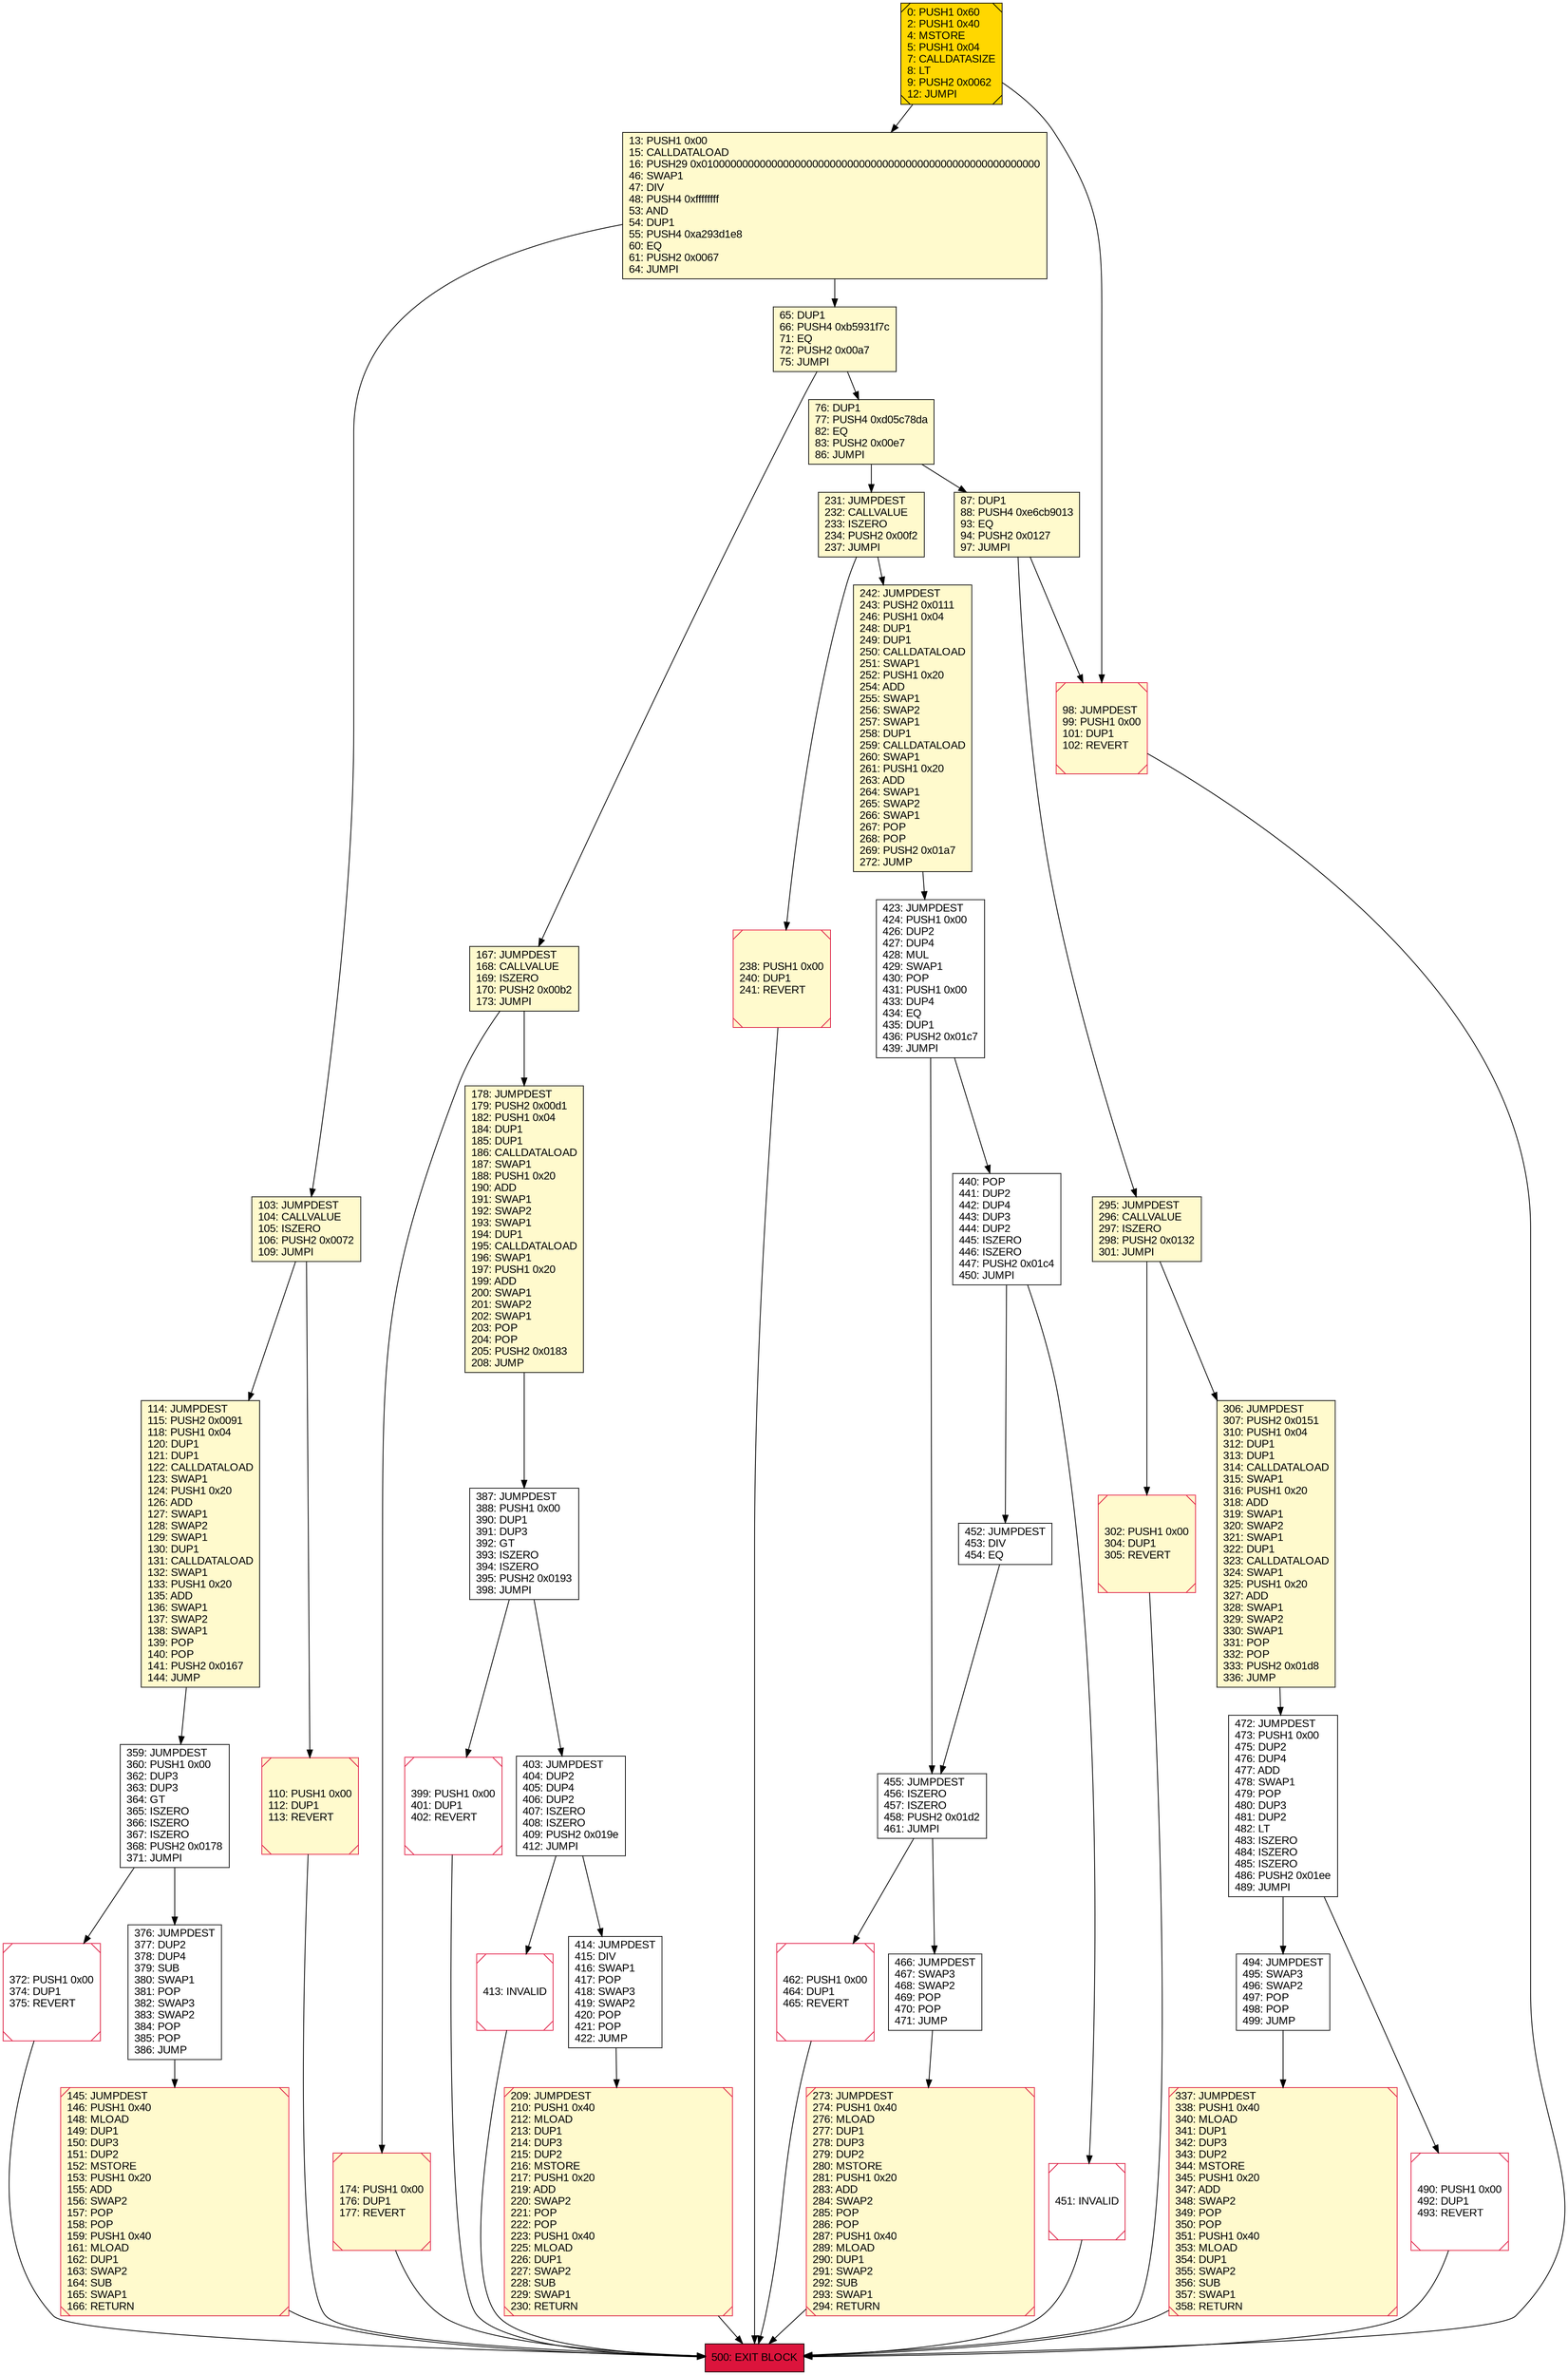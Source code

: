 digraph G {
bgcolor=transparent rankdir=UD;
node [shape=box style=filled color=black fillcolor=white fontname=arial fontcolor=black];
295 [label="295: JUMPDEST\l296: CALLVALUE\l297: ISZERO\l298: PUSH2 0x0132\l301: JUMPI\l" fillcolor=lemonchiffon ];
376 [label="376: JUMPDEST\l377: DUP2\l378: DUP4\l379: SUB\l380: SWAP1\l381: POP\l382: SWAP3\l383: SWAP2\l384: POP\l385: POP\l386: JUMP\l" ];
65 [label="65: DUP1\l66: PUSH4 0xb5931f7c\l71: EQ\l72: PUSH2 0x00a7\l75: JUMPI\l" fillcolor=lemonchiffon ];
403 [label="403: JUMPDEST\l404: DUP2\l405: DUP4\l406: DUP2\l407: ISZERO\l408: ISZERO\l409: PUSH2 0x019e\l412: JUMPI\l" ];
455 [label="455: JUMPDEST\l456: ISZERO\l457: ISZERO\l458: PUSH2 0x01d2\l461: JUMPI\l" ];
414 [label="414: JUMPDEST\l415: DIV\l416: SWAP1\l417: POP\l418: SWAP3\l419: SWAP2\l420: POP\l421: POP\l422: JUMP\l" ];
306 [label="306: JUMPDEST\l307: PUSH2 0x0151\l310: PUSH1 0x04\l312: DUP1\l313: DUP1\l314: CALLDATALOAD\l315: SWAP1\l316: PUSH1 0x20\l318: ADD\l319: SWAP1\l320: SWAP2\l321: SWAP1\l322: DUP1\l323: CALLDATALOAD\l324: SWAP1\l325: PUSH1 0x20\l327: ADD\l328: SWAP1\l329: SWAP2\l330: SWAP1\l331: POP\l332: POP\l333: PUSH2 0x01d8\l336: JUMP\l" fillcolor=lemonchiffon ];
440 [label="440: POP\l441: DUP2\l442: DUP4\l443: DUP3\l444: DUP2\l445: ISZERO\l446: ISZERO\l447: PUSH2 0x01c4\l450: JUMPI\l" ];
490 [label="490: PUSH1 0x00\l492: DUP1\l493: REVERT\l" shape=Msquare color=crimson ];
110 [label="110: PUSH1 0x00\l112: DUP1\l113: REVERT\l" fillcolor=lemonchiffon shape=Msquare color=crimson ];
174 [label="174: PUSH1 0x00\l176: DUP1\l177: REVERT\l" fillcolor=lemonchiffon shape=Msquare color=crimson ];
238 [label="238: PUSH1 0x00\l240: DUP1\l241: REVERT\l" fillcolor=lemonchiffon shape=Msquare color=crimson ];
302 [label="302: PUSH1 0x00\l304: DUP1\l305: REVERT\l" fillcolor=lemonchiffon shape=Msquare color=crimson ];
0 [label="0: PUSH1 0x60\l2: PUSH1 0x40\l4: MSTORE\l5: PUSH1 0x04\l7: CALLDATASIZE\l8: LT\l9: PUSH2 0x0062\l12: JUMPI\l" fillcolor=lemonchiffon shape=Msquare fillcolor=gold ];
372 [label="372: PUSH1 0x00\l374: DUP1\l375: REVERT\l" shape=Msquare color=crimson ];
494 [label="494: JUMPDEST\l495: SWAP3\l496: SWAP2\l497: POP\l498: POP\l499: JUMP\l" ];
76 [label="76: DUP1\l77: PUSH4 0xd05c78da\l82: EQ\l83: PUSH2 0x00e7\l86: JUMPI\l" fillcolor=lemonchiffon ];
87 [label="87: DUP1\l88: PUSH4 0xe6cb9013\l93: EQ\l94: PUSH2 0x0127\l97: JUMPI\l" fillcolor=lemonchiffon ];
359 [label="359: JUMPDEST\l360: PUSH1 0x00\l362: DUP3\l363: DUP3\l364: GT\l365: ISZERO\l366: ISZERO\l367: ISZERO\l368: PUSH2 0x0178\l371: JUMPI\l" ];
452 [label="452: JUMPDEST\l453: DIV\l454: EQ\l" ];
13 [label="13: PUSH1 0x00\l15: CALLDATALOAD\l16: PUSH29 0x0100000000000000000000000000000000000000000000000000000000\l46: SWAP1\l47: DIV\l48: PUSH4 0xffffffff\l53: AND\l54: DUP1\l55: PUSH4 0xa293d1e8\l60: EQ\l61: PUSH2 0x0067\l64: JUMPI\l" fillcolor=lemonchiffon ];
145 [label="145: JUMPDEST\l146: PUSH1 0x40\l148: MLOAD\l149: DUP1\l150: DUP3\l151: DUP2\l152: MSTORE\l153: PUSH1 0x20\l155: ADD\l156: SWAP2\l157: POP\l158: POP\l159: PUSH1 0x40\l161: MLOAD\l162: DUP1\l163: SWAP2\l164: SUB\l165: SWAP1\l166: RETURN\l" fillcolor=lemonchiffon shape=Msquare color=crimson ];
209 [label="209: JUMPDEST\l210: PUSH1 0x40\l212: MLOAD\l213: DUP1\l214: DUP3\l215: DUP2\l216: MSTORE\l217: PUSH1 0x20\l219: ADD\l220: SWAP2\l221: POP\l222: POP\l223: PUSH1 0x40\l225: MLOAD\l226: DUP1\l227: SWAP2\l228: SUB\l229: SWAP1\l230: RETURN\l" fillcolor=lemonchiffon shape=Msquare color=crimson ];
273 [label="273: JUMPDEST\l274: PUSH1 0x40\l276: MLOAD\l277: DUP1\l278: DUP3\l279: DUP2\l280: MSTORE\l281: PUSH1 0x20\l283: ADD\l284: SWAP2\l285: POP\l286: POP\l287: PUSH1 0x40\l289: MLOAD\l290: DUP1\l291: SWAP2\l292: SUB\l293: SWAP1\l294: RETURN\l" fillcolor=lemonchiffon shape=Msquare color=crimson ];
337 [label="337: JUMPDEST\l338: PUSH1 0x40\l340: MLOAD\l341: DUP1\l342: DUP3\l343: DUP2\l344: MSTORE\l345: PUSH1 0x20\l347: ADD\l348: SWAP2\l349: POP\l350: POP\l351: PUSH1 0x40\l353: MLOAD\l354: DUP1\l355: SWAP2\l356: SUB\l357: SWAP1\l358: RETURN\l" fillcolor=lemonchiffon shape=Msquare color=crimson ];
413 [label="413: INVALID\l" shape=Msquare color=crimson ];
98 [label="98: JUMPDEST\l99: PUSH1 0x00\l101: DUP1\l102: REVERT\l" fillcolor=lemonchiffon shape=Msquare color=crimson ];
178 [label="178: JUMPDEST\l179: PUSH2 0x00d1\l182: PUSH1 0x04\l184: DUP1\l185: DUP1\l186: CALLDATALOAD\l187: SWAP1\l188: PUSH1 0x20\l190: ADD\l191: SWAP1\l192: SWAP2\l193: SWAP1\l194: DUP1\l195: CALLDATALOAD\l196: SWAP1\l197: PUSH1 0x20\l199: ADD\l200: SWAP1\l201: SWAP2\l202: SWAP1\l203: POP\l204: POP\l205: PUSH2 0x0183\l208: JUMP\l" fillcolor=lemonchiffon ];
423 [label="423: JUMPDEST\l424: PUSH1 0x00\l426: DUP2\l427: DUP4\l428: MUL\l429: SWAP1\l430: POP\l431: PUSH1 0x00\l433: DUP4\l434: EQ\l435: DUP1\l436: PUSH2 0x01c7\l439: JUMPI\l" ];
167 [label="167: JUMPDEST\l168: CALLVALUE\l169: ISZERO\l170: PUSH2 0x00b2\l173: JUMPI\l" fillcolor=lemonchiffon ];
466 [label="466: JUMPDEST\l467: SWAP3\l468: SWAP2\l469: POP\l470: POP\l471: JUMP\l" ];
231 [label="231: JUMPDEST\l232: CALLVALUE\l233: ISZERO\l234: PUSH2 0x00f2\l237: JUMPI\l" fillcolor=lemonchiffon ];
399 [label="399: PUSH1 0x00\l401: DUP1\l402: REVERT\l" shape=Msquare color=crimson ];
462 [label="462: PUSH1 0x00\l464: DUP1\l465: REVERT\l" shape=Msquare color=crimson ];
103 [label="103: JUMPDEST\l104: CALLVALUE\l105: ISZERO\l106: PUSH2 0x0072\l109: JUMPI\l" fillcolor=lemonchiffon ];
500 [label="500: EXIT BLOCK\l" fillcolor=crimson ];
114 [label="114: JUMPDEST\l115: PUSH2 0x0091\l118: PUSH1 0x04\l120: DUP1\l121: DUP1\l122: CALLDATALOAD\l123: SWAP1\l124: PUSH1 0x20\l126: ADD\l127: SWAP1\l128: SWAP2\l129: SWAP1\l130: DUP1\l131: CALLDATALOAD\l132: SWAP1\l133: PUSH1 0x20\l135: ADD\l136: SWAP1\l137: SWAP2\l138: SWAP1\l139: POP\l140: POP\l141: PUSH2 0x0167\l144: JUMP\l" fillcolor=lemonchiffon ];
472 [label="472: JUMPDEST\l473: PUSH1 0x00\l475: DUP2\l476: DUP4\l477: ADD\l478: SWAP1\l479: POP\l480: DUP3\l481: DUP2\l482: LT\l483: ISZERO\l484: ISZERO\l485: ISZERO\l486: PUSH2 0x01ee\l489: JUMPI\l" ];
242 [label="242: JUMPDEST\l243: PUSH2 0x0111\l246: PUSH1 0x04\l248: DUP1\l249: DUP1\l250: CALLDATALOAD\l251: SWAP1\l252: PUSH1 0x20\l254: ADD\l255: SWAP1\l256: SWAP2\l257: SWAP1\l258: DUP1\l259: CALLDATALOAD\l260: SWAP1\l261: PUSH1 0x20\l263: ADD\l264: SWAP1\l265: SWAP2\l266: SWAP1\l267: POP\l268: POP\l269: PUSH2 0x01a7\l272: JUMP\l" fillcolor=lemonchiffon ];
451 [label="451: INVALID\l" shape=Msquare color=crimson ];
387 [label="387: JUMPDEST\l388: PUSH1 0x00\l390: DUP1\l391: DUP3\l392: GT\l393: ISZERO\l394: ISZERO\l395: PUSH2 0x0193\l398: JUMPI\l" ];
103 -> 114;
451 -> 500;
295 -> 306;
359 -> 372;
295 -> 302;
403 -> 414;
387 -> 399;
98 -> 500;
209 -> 500;
337 -> 500;
440 -> 452;
178 -> 387;
359 -> 376;
452 -> 455;
462 -> 500;
372 -> 500;
455 -> 462;
65 -> 167;
414 -> 209;
455 -> 466;
114 -> 359;
0 -> 98;
494 -> 337;
440 -> 451;
76 -> 231;
110 -> 500;
238 -> 500;
87 -> 98;
103 -> 110;
306 -> 472;
490 -> 500;
466 -> 273;
76 -> 87;
167 -> 178;
13 -> 103;
65 -> 76;
231 -> 242;
145 -> 500;
273 -> 500;
413 -> 500;
87 -> 295;
399 -> 500;
242 -> 423;
13 -> 65;
231 -> 238;
423 -> 455;
472 -> 494;
376 -> 145;
403 -> 413;
167 -> 174;
423 -> 440;
0 -> 13;
387 -> 403;
174 -> 500;
302 -> 500;
472 -> 490;
}
